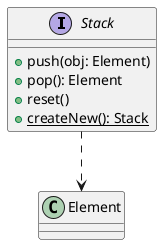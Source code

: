 @startuml

interface Stack {
  + push(obj: Element)
  + pop(): Element
  + reset()
  {static} + createNew(): Stack
}

class Element {
}

Stack ..> Element

@enduml
